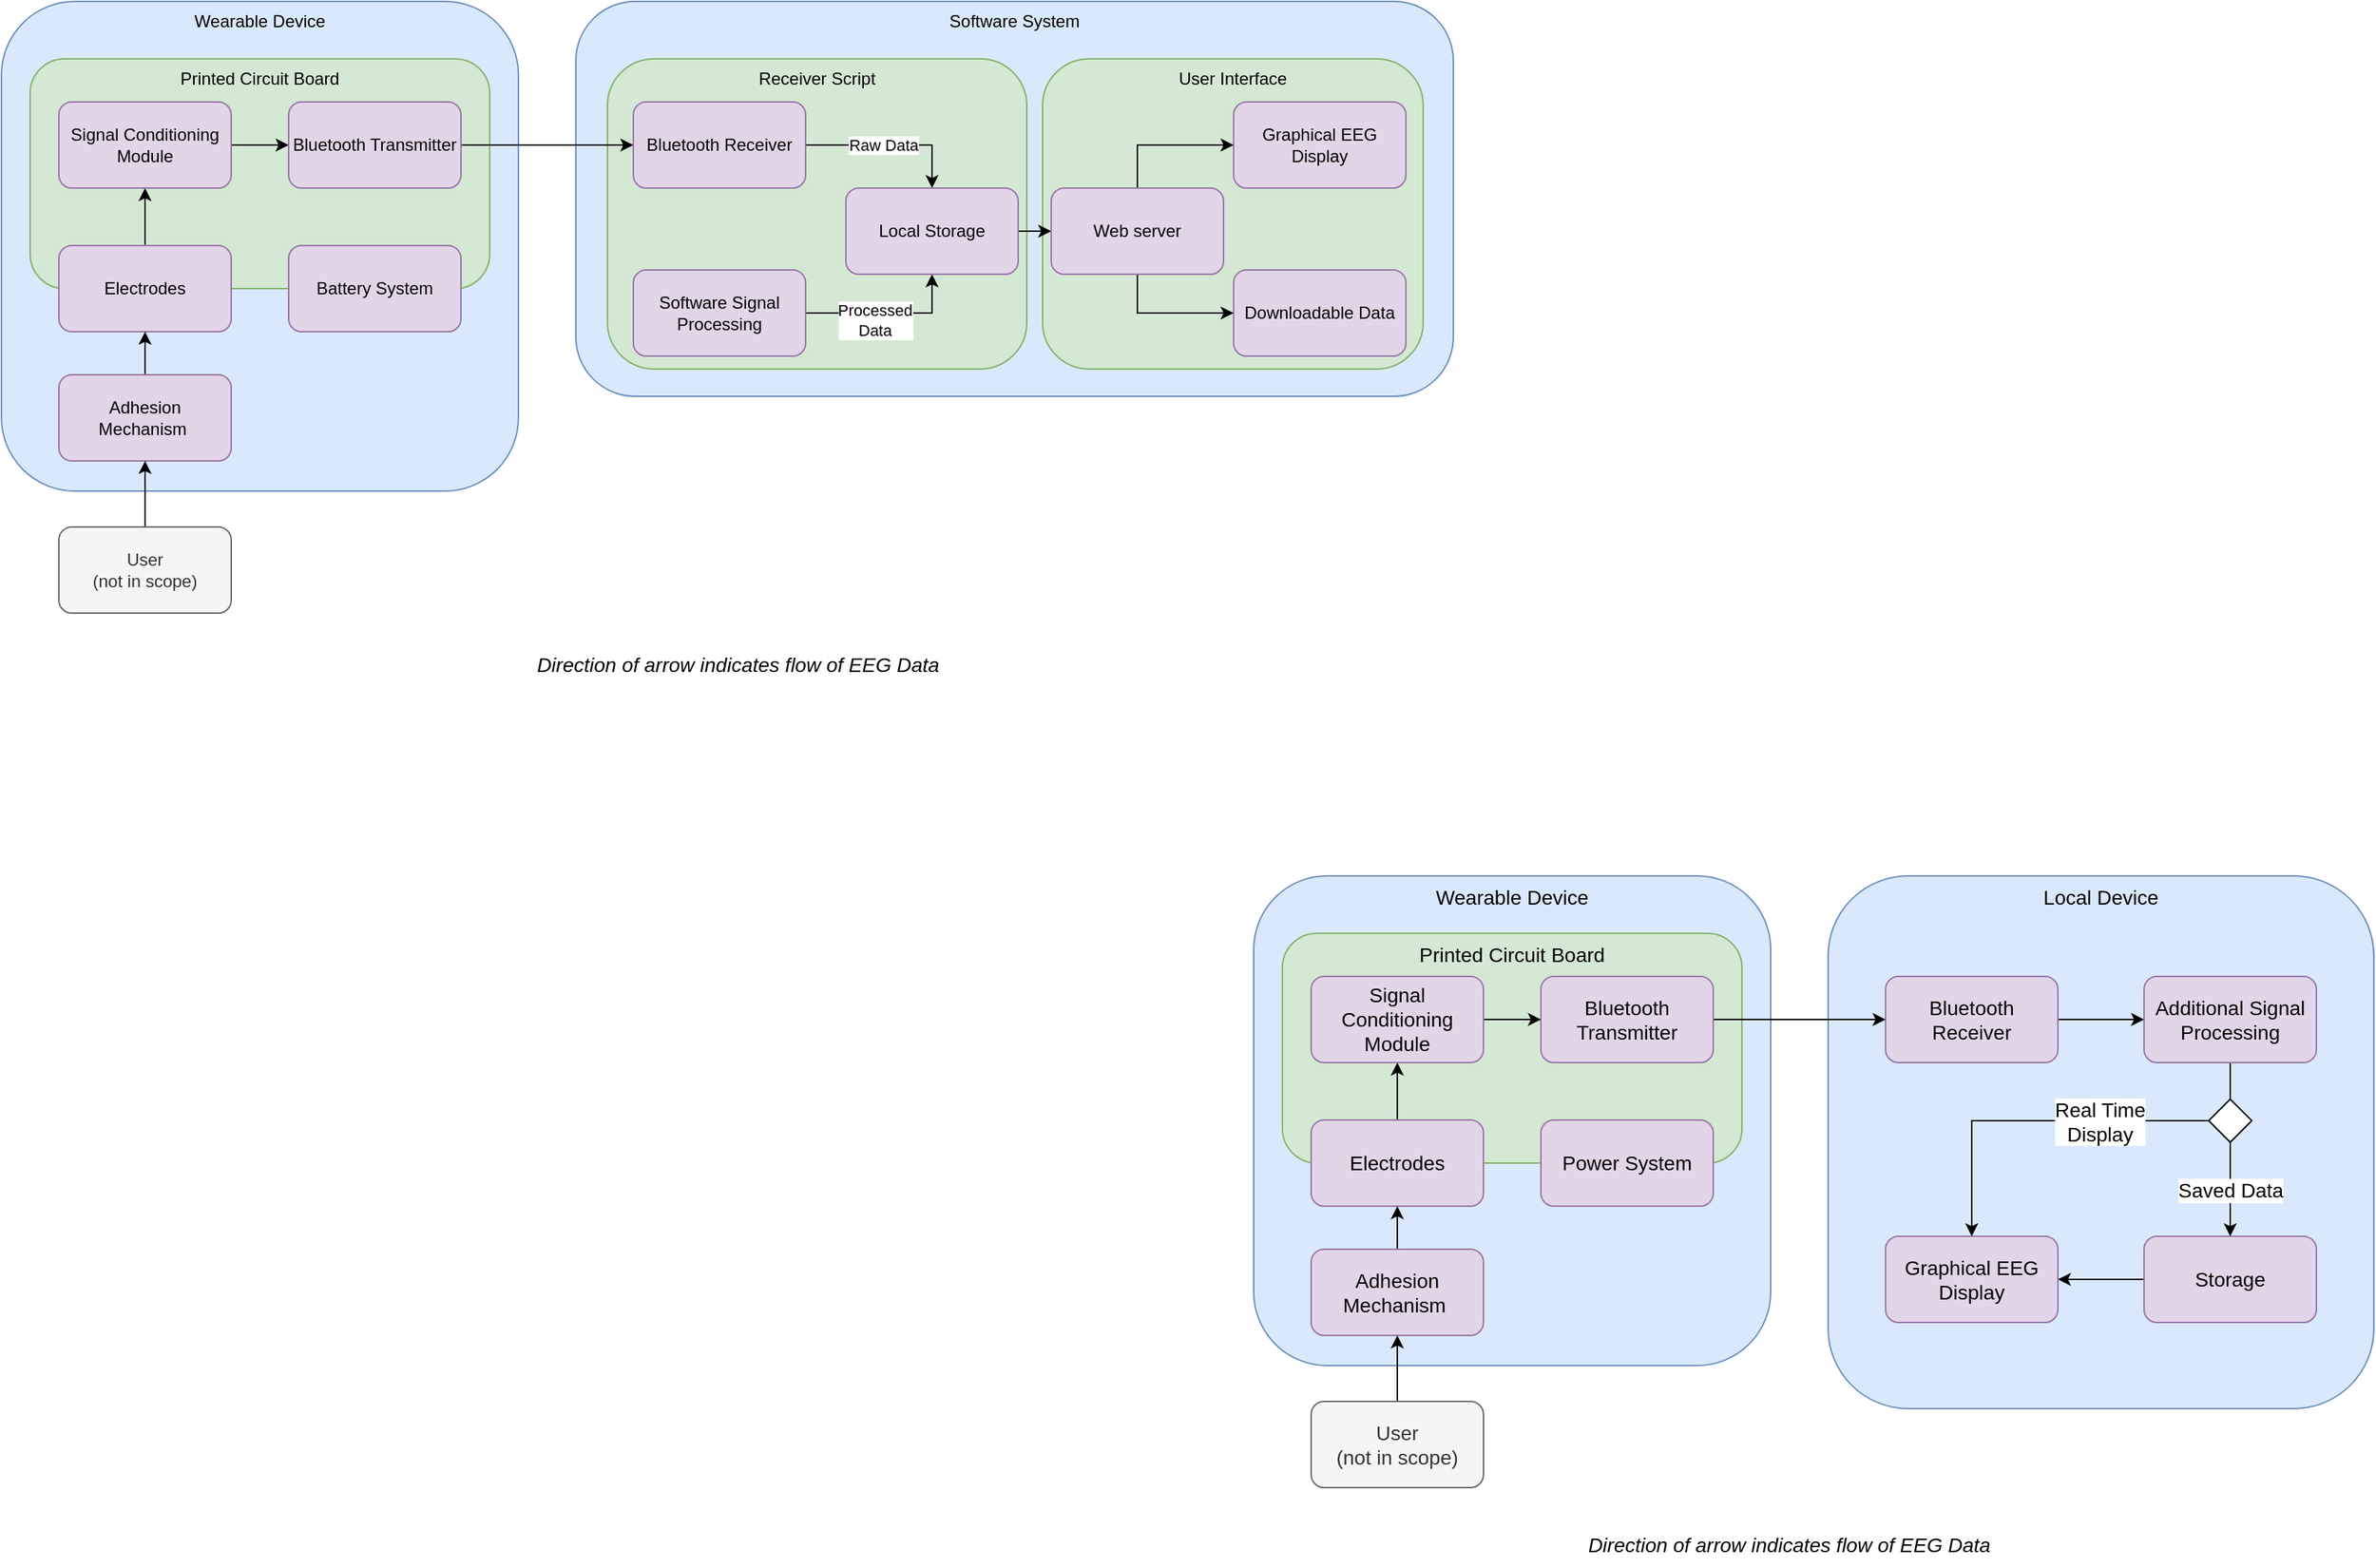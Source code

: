 <mxfile version="24.0.7" type="github">
  <diagram name="Page-1" id="90a13364-a465-7bf4-72fc-28e22215d7a0">
    <mxGraphModel dx="1235" dy="666" grid="0" gridSize="10" guides="1" tooltips="1" connect="1" arrows="1" fold="1" page="1" pageScale="1.5" pageWidth="1169" pageHeight="826" background="none" math="0" shadow="0">
      <root>
        <mxCell id="0" style=";html=1;" />
        <mxCell id="1" style=";html=1;" parent="0" />
        <mxCell id="5r-JWKK5CV_Yb31bxAMr-4" value="Software System" style="rounded=1;whiteSpace=wrap;html=1;verticalAlign=top;fillColor=#dae8fc;strokeColor=#6c8ebf;" parent="1" vertex="1">
          <mxGeometry x="413" y="10" width="611" height="275" as="geometry" />
        </mxCell>
        <mxCell id="kTSGMVmQ_PneHRCzRS7Z-22" value="User Interface" style="rounded=1;whiteSpace=wrap;html=1;verticalAlign=top;fillColor=#d5e8d4;strokeColor=#82b366;" vertex="1" parent="1">
          <mxGeometry x="738" y="50" width="265" height="216" as="geometry" />
        </mxCell>
        <mxCell id="s0mcBkMtOpM20F1sE7we-36" value="Receiver Script" style="rounded=1;whiteSpace=wrap;html=1;verticalAlign=top;fillColor=#d5e8d4;strokeColor=#82b366;" parent="1" vertex="1">
          <mxGeometry x="435" y="50" width="292" height="216" as="geometry" />
        </mxCell>
        <mxCell id="5r-JWKK5CV_Yb31bxAMr-5" value="Wearable Device" style="rounded=1;whiteSpace=wrap;html=1;verticalAlign=top;fillColor=#dae8fc;strokeColor=#6c8ebf;" parent="1" vertex="1">
          <mxGeometry x="13" y="10" width="360" height="341" as="geometry" />
        </mxCell>
        <mxCell id="kTSGMVmQ_PneHRCzRS7Z-14" style="edgeStyle=orthogonalEdgeStyle;rounded=0;orthogonalLoop=1;jettySize=auto;html=1;exitX=1;exitY=0.5;exitDx=0;exitDy=0;entryX=0.5;entryY=0;entryDx=0;entryDy=0;" edge="1" parent="1" source="5r-JWKK5CV_Yb31bxAMr-7" target="kTSGMVmQ_PneHRCzRS7Z-1">
          <mxGeometry relative="1" as="geometry" />
        </mxCell>
        <mxCell id="kTSGMVmQ_PneHRCzRS7Z-15" value="Raw Data" style="edgeLabel;html=1;align=center;verticalAlign=middle;resizable=0;points=[];" vertex="1" connectable="0" parent="kTSGMVmQ_PneHRCzRS7Z-14">
          <mxGeometry x="0.142" y="-2" relative="1" as="geometry">
            <mxPoint x="-14" y="-2" as="offset" />
          </mxGeometry>
        </mxCell>
        <mxCell id="5r-JWKK5CV_Yb31bxAMr-7" value="Bluetooth Receiver" style="rounded=1;whiteSpace=wrap;html=1;fillColor=#e1d5e7;strokeColor=#9673a6;" parent="1" vertex="1">
          <mxGeometry x="453" y="80" width="120" height="60" as="geometry" />
        </mxCell>
        <mxCell id="5r-JWKK5CV_Yb31bxAMr-10" value="Printed Circuit Board" style="rounded=1;whiteSpace=wrap;html=1;verticalAlign=top;fillColor=#d5e8d4;strokeColor=#82b366;" parent="1" vertex="1">
          <mxGeometry x="33" y="50" width="320" height="160" as="geometry" />
        </mxCell>
        <mxCell id="1qzy-Yd8pGGh6T-r17fT-1" style="edgeStyle=orthogonalEdgeStyle;rounded=0;orthogonalLoop=1;jettySize=auto;html=1;exitX=1;exitY=0.5;exitDx=0;exitDy=0;entryX=0;entryY=0.5;entryDx=0;entryDy=0;" parent="1" source="5r-JWKK5CV_Yb31bxAMr-12" target="5r-JWKK5CV_Yb31bxAMr-7" edge="1">
          <mxGeometry relative="1" as="geometry" />
        </mxCell>
        <mxCell id="5r-JWKK5CV_Yb31bxAMr-12" value="Bluetooth Transmitter" style="rounded=1;whiteSpace=wrap;html=1;fillColor=#e1d5e7;strokeColor=#9673a6;" parent="1" vertex="1">
          <mxGeometry x="213" y="80" width="120" height="60" as="geometry" />
        </mxCell>
        <mxCell id="5r-JWKK5CV_Yb31bxAMr-14" style="edgeStyle=orthogonalEdgeStyle;rounded=0;orthogonalLoop=1;jettySize=auto;html=1;exitX=0.5;exitY=1;exitDx=0;exitDy=0;" parent="1" source="5r-JWKK5CV_Yb31bxAMr-4" target="5r-JWKK5CV_Yb31bxAMr-4" edge="1">
          <mxGeometry relative="1" as="geometry" />
        </mxCell>
        <mxCell id="5r-JWKK5CV_Yb31bxAMr-27" style="edgeStyle=orthogonalEdgeStyle;rounded=0;orthogonalLoop=1;jettySize=auto;html=1;exitX=0.5;exitY=0;exitDx=0;exitDy=0;entryX=0.5;entryY=1;entryDx=0;entryDy=0;" parent="1" source="5r-JWKK5CV_Yb31bxAMr-16" target="5r-JWKK5CV_Yb31bxAMr-21" edge="1">
          <mxGeometry relative="1" as="geometry" />
        </mxCell>
        <mxCell id="5r-JWKK5CV_Yb31bxAMr-16" value="Electrodes" style="rounded=1;whiteSpace=wrap;html=1;fillColor=#e1d5e7;strokeColor=#9673a6;" parent="1" vertex="1">
          <mxGeometry x="53" y="180" width="120" height="60" as="geometry" />
        </mxCell>
        <mxCell id="5r-JWKK5CV_Yb31bxAMr-26" style="edgeStyle=orthogonalEdgeStyle;rounded=0;orthogonalLoop=1;jettySize=auto;html=1;exitX=0.5;exitY=0;exitDx=0;exitDy=0;" parent="1" source="5r-JWKK5CV_Yb31bxAMr-19" target="5r-JWKK5CV_Yb31bxAMr-16" edge="1">
          <mxGeometry relative="1" as="geometry" />
        </mxCell>
        <mxCell id="5r-JWKK5CV_Yb31bxAMr-19" value="Adhesion Mechanism&amp;nbsp;" style="rounded=1;whiteSpace=wrap;html=1;fillColor=#e1d5e7;strokeColor=#9673a6;" parent="1" vertex="1">
          <mxGeometry x="53" y="270" width="120" height="60" as="geometry" />
        </mxCell>
        <mxCell id="5r-JWKK5CV_Yb31bxAMr-20" value="Battery System" style="rounded=1;whiteSpace=wrap;html=1;fillColor=#e1d5e7;strokeColor=#9673a6;" parent="1" vertex="1">
          <mxGeometry x="213" y="180" width="120" height="60" as="geometry" />
        </mxCell>
        <mxCell id="s0mcBkMtOpM20F1sE7we-5" style="edgeStyle=orthogonalEdgeStyle;rounded=0;orthogonalLoop=1;jettySize=auto;html=1;exitX=1;exitY=0.5;exitDx=0;exitDy=0;entryX=0;entryY=0.5;entryDx=0;entryDy=0;" parent="1" source="5r-JWKK5CV_Yb31bxAMr-21" target="5r-JWKK5CV_Yb31bxAMr-12" edge="1">
          <mxGeometry relative="1" as="geometry" />
        </mxCell>
        <mxCell id="5r-JWKK5CV_Yb31bxAMr-21" value="Signal Conditioning Module" style="rounded=1;whiteSpace=wrap;html=1;fillColor=#e1d5e7;strokeColor=#9673a6;" parent="1" vertex="1">
          <mxGeometry x="53" y="80" width="120" height="60" as="geometry" />
        </mxCell>
        <mxCell id="5r-JWKK5CV_Yb31bxAMr-22" value="&lt;i&gt;&lt;font style=&quot;font-size: 14px;&quot;&gt;Direction of arrow indicates flow of EEG Data&lt;/font&gt;&lt;/i&gt;" style="text;html=1;strokeColor=none;fillColor=none;align=center;verticalAlign=middle;whiteSpace=wrap;rounded=0;" parent="1" vertex="1">
          <mxGeometry x="373" y="457" width="306" height="30" as="geometry" />
        </mxCell>
        <mxCell id="kTSGMVmQ_PneHRCzRS7Z-16" style="edgeStyle=orthogonalEdgeStyle;rounded=0;orthogonalLoop=1;jettySize=auto;html=1;exitX=1;exitY=0.5;exitDx=0;exitDy=0;entryX=0.5;entryY=1;entryDx=0;entryDy=0;" edge="1" parent="1" source="s0mcBkMtOpM20F1sE7we-7" target="kTSGMVmQ_PneHRCzRS7Z-1">
          <mxGeometry relative="1" as="geometry" />
        </mxCell>
        <mxCell id="kTSGMVmQ_PneHRCzRS7Z-17" value="Text" style="edgeLabel;html=1;align=center;verticalAlign=middle;resizable=0;points=[];" vertex="1" connectable="0" parent="kTSGMVmQ_PneHRCzRS7Z-16">
          <mxGeometry x="-0.05" y="-1" relative="1" as="geometry">
            <mxPoint as="offset" />
          </mxGeometry>
        </mxCell>
        <mxCell id="kTSGMVmQ_PneHRCzRS7Z-18" value="Processed&lt;br&gt;Data" style="edgeLabel;html=1;align=center;verticalAlign=middle;resizable=0;points=[];" vertex="1" connectable="0" parent="kTSGMVmQ_PneHRCzRS7Z-16">
          <mxGeometry x="-0.033" y="-5" relative="1" as="geometry">
            <mxPoint x="-8" as="offset" />
          </mxGeometry>
        </mxCell>
        <mxCell id="s0mcBkMtOpM20F1sE7we-7" value="Software Signal Processing" style="rounded=1;whiteSpace=wrap;html=1;fillColor=#e1d5e7;strokeColor=#9673a6;" parent="1" vertex="1">
          <mxGeometry x="453" y="197" width="120" height="60" as="geometry" />
        </mxCell>
        <mxCell id="s0mcBkMtOpM20F1sE7we-35" style="edgeStyle=orthogonalEdgeStyle;rounded=0;orthogonalLoop=1;jettySize=auto;html=1;exitX=0.5;exitY=0;exitDx=0;exitDy=0;entryX=0.5;entryY=1;entryDx=0;entryDy=0;" parent="1" source="s0mcBkMtOpM20F1sE7we-11" target="5r-JWKK5CV_Yb31bxAMr-19" edge="1">
          <mxGeometry relative="1" as="geometry" />
        </mxCell>
        <mxCell id="s0mcBkMtOpM20F1sE7we-11" value="User &lt;br&gt;(not in scope)" style="rounded=1;whiteSpace=wrap;html=1;fillColor=#f5f5f5;fontColor=#333333;strokeColor=#666666;" parent="1" vertex="1">
          <mxGeometry x="53" y="376" width="120" height="60" as="geometry" />
        </mxCell>
        <mxCell id="bNOHV5SXWGn2sbGQjqZK-1" value="&lt;font style=&quot;font-size: 14px;&quot;&gt;Local Device&lt;/font&gt;" style="rounded=1;whiteSpace=wrap;html=1;verticalAlign=top;fillColor=#dae8fc;strokeColor=#6c8ebf;" parent="1" vertex="1">
          <mxGeometry x="1285" y="619" width="380" height="371" as="geometry" />
        </mxCell>
        <mxCell id="bNOHV5SXWGn2sbGQjqZK-4" value="&lt;font style=&quot;font-size: 14px;&quot;&gt;Wearable Device&lt;/font&gt;" style="rounded=1;whiteSpace=wrap;html=1;verticalAlign=top;fillColor=#dae8fc;strokeColor=#6c8ebf;" parent="1" vertex="1">
          <mxGeometry x="885" y="619" width="360" height="341" as="geometry" />
        </mxCell>
        <mxCell id="bNOHV5SXWGn2sbGQjqZK-5" style="edgeStyle=orthogonalEdgeStyle;rounded=0;orthogonalLoop=1;jettySize=auto;html=1;exitX=1;exitY=0.5;exitDx=0;exitDy=0;" parent="1" source="bNOHV5SXWGn2sbGQjqZK-6" target="bNOHV5SXWGn2sbGQjqZK-20" edge="1">
          <mxGeometry relative="1" as="geometry" />
        </mxCell>
        <mxCell id="bNOHV5SXWGn2sbGQjqZK-6" value="&lt;font style=&quot;font-size: 14px;&quot;&gt;Bluetooth Receiver&lt;/font&gt;" style="rounded=1;whiteSpace=wrap;html=1;fillColor=#e1d5e7;strokeColor=#9673a6;" parent="1" vertex="1">
          <mxGeometry x="1325" y="689" width="120" height="60" as="geometry" />
        </mxCell>
        <mxCell id="bNOHV5SXWGn2sbGQjqZK-7" value="&lt;font style=&quot;font-size: 14px;&quot;&gt;Printed Circuit Board&lt;/font&gt;" style="rounded=1;whiteSpace=wrap;html=1;verticalAlign=top;fillColor=#d5e8d4;strokeColor=#82b366;" parent="1" vertex="1">
          <mxGeometry x="905" y="659" width="320" height="160" as="geometry" />
        </mxCell>
        <mxCell id="bNOHV5SXWGn2sbGQjqZK-8" style="edgeStyle=orthogonalEdgeStyle;rounded=0;orthogonalLoop=1;jettySize=auto;html=1;exitX=1;exitY=0.5;exitDx=0;exitDy=0;entryX=0;entryY=0.5;entryDx=0;entryDy=0;" parent="1" source="bNOHV5SXWGn2sbGQjqZK-9" target="bNOHV5SXWGn2sbGQjqZK-6" edge="1">
          <mxGeometry relative="1" as="geometry" />
        </mxCell>
        <mxCell id="bNOHV5SXWGn2sbGQjqZK-9" value="&lt;font style=&quot;font-size: 14px;&quot;&gt;Bluetooth Transmitter&lt;/font&gt;" style="rounded=1;whiteSpace=wrap;html=1;fillColor=#e1d5e7;strokeColor=#9673a6;" parent="1" vertex="1">
          <mxGeometry x="1085" y="689" width="120" height="60" as="geometry" />
        </mxCell>
        <mxCell id="bNOHV5SXWGn2sbGQjqZK-10" style="edgeStyle=orthogonalEdgeStyle;rounded=0;orthogonalLoop=1;jettySize=auto;html=1;exitX=0.5;exitY=1;exitDx=0;exitDy=0;" parent="1" source="bNOHV5SXWGn2sbGQjqZK-1" target="bNOHV5SXWGn2sbGQjqZK-1" edge="1">
          <mxGeometry relative="1" as="geometry" />
        </mxCell>
        <mxCell id="bNOHV5SXWGn2sbGQjqZK-11" style="edgeStyle=orthogonalEdgeStyle;rounded=0;orthogonalLoop=1;jettySize=auto;html=1;exitX=0.5;exitY=0;exitDx=0;exitDy=0;entryX=0.5;entryY=1;entryDx=0;entryDy=0;" parent="1" source="bNOHV5SXWGn2sbGQjqZK-12" target="bNOHV5SXWGn2sbGQjqZK-17" edge="1">
          <mxGeometry relative="1" as="geometry" />
        </mxCell>
        <mxCell id="bNOHV5SXWGn2sbGQjqZK-12" value="&lt;font style=&quot;font-size: 14px;&quot;&gt;Electrodes&lt;/font&gt;" style="rounded=1;whiteSpace=wrap;html=1;fillColor=#e1d5e7;strokeColor=#9673a6;" parent="1" vertex="1">
          <mxGeometry x="925" y="789" width="120" height="60" as="geometry" />
        </mxCell>
        <mxCell id="bNOHV5SXWGn2sbGQjqZK-13" style="edgeStyle=orthogonalEdgeStyle;rounded=0;orthogonalLoop=1;jettySize=auto;html=1;exitX=0.5;exitY=0;exitDx=0;exitDy=0;" parent="1" source="bNOHV5SXWGn2sbGQjqZK-14" target="bNOHV5SXWGn2sbGQjqZK-12" edge="1">
          <mxGeometry relative="1" as="geometry" />
        </mxCell>
        <mxCell id="bNOHV5SXWGn2sbGQjqZK-14" value="&lt;font style=&quot;font-size: 14px;&quot;&gt;Adhesion Mechanism&amp;nbsp;&lt;/font&gt;" style="rounded=1;whiteSpace=wrap;html=1;fillColor=#e1d5e7;strokeColor=#9673a6;" parent="1" vertex="1">
          <mxGeometry x="925" y="879" width="120" height="60" as="geometry" />
        </mxCell>
        <mxCell id="bNOHV5SXWGn2sbGQjqZK-15" value="&lt;font style=&quot;font-size: 14px;&quot;&gt;Power System&lt;br&gt;&lt;/font&gt;" style="rounded=1;whiteSpace=wrap;html=1;fillColor=#e1d5e7;strokeColor=#9673a6;" parent="1" vertex="1">
          <mxGeometry x="1085" y="789" width="120" height="60" as="geometry" />
        </mxCell>
        <mxCell id="bNOHV5SXWGn2sbGQjqZK-16" style="edgeStyle=orthogonalEdgeStyle;rounded=0;orthogonalLoop=1;jettySize=auto;html=1;exitX=1;exitY=0.5;exitDx=0;exitDy=0;entryX=0;entryY=0.5;entryDx=0;entryDy=0;" parent="1" source="bNOHV5SXWGn2sbGQjqZK-17" target="bNOHV5SXWGn2sbGQjqZK-9" edge="1">
          <mxGeometry relative="1" as="geometry" />
        </mxCell>
        <mxCell id="bNOHV5SXWGn2sbGQjqZK-17" value="&lt;font style=&quot;font-size: 14px;&quot;&gt;Signal Conditioning Module&lt;/font&gt;" style="rounded=1;whiteSpace=wrap;html=1;fillColor=#e1d5e7;strokeColor=#9673a6;" parent="1" vertex="1">
          <mxGeometry x="925" y="689" width="120" height="60" as="geometry" />
        </mxCell>
        <mxCell id="bNOHV5SXWGn2sbGQjqZK-18" value="&lt;i&gt;&lt;font style=&quot;font-size: 14px;&quot;&gt;Direction of arrow indicates flow of EEG Data&lt;/font&gt;&lt;/i&gt;" style="text;html=1;strokeColor=none;fillColor=none;align=center;verticalAlign=middle;whiteSpace=wrap;rounded=0;" parent="1" vertex="1">
          <mxGeometry x="1105" y="1070" width="306" height="30" as="geometry" />
        </mxCell>
        <mxCell id="bNOHV5SXWGn2sbGQjqZK-19" style="edgeStyle=orthogonalEdgeStyle;rounded=0;orthogonalLoop=1;jettySize=auto;html=1;exitX=0.5;exitY=1;exitDx=0;exitDy=0;entryX=0.5;entryY=0;entryDx=0;entryDy=0;endArrow=none;endFill=0;" parent="1" source="bNOHV5SXWGn2sbGQjqZK-20" target="bNOHV5SXWGn2sbGQjqZK-28" edge="1">
          <mxGeometry relative="1" as="geometry" />
        </mxCell>
        <mxCell id="bNOHV5SXWGn2sbGQjqZK-20" value="&lt;font style=&quot;font-size: 14px;&quot;&gt;Additional Signal Processing&lt;/font&gt;" style="rounded=1;whiteSpace=wrap;html=1;fillColor=#e1d5e7;strokeColor=#9673a6;" parent="1" vertex="1">
          <mxGeometry x="1505" y="689" width="120" height="60" as="geometry" />
        </mxCell>
        <mxCell id="bNOHV5SXWGn2sbGQjqZK-21" style="edgeStyle=orthogonalEdgeStyle;rounded=0;orthogonalLoop=1;jettySize=auto;html=1;exitX=0.5;exitY=0;exitDx=0;exitDy=0;entryX=0.5;entryY=1;entryDx=0;entryDy=0;" parent="1" source="bNOHV5SXWGn2sbGQjqZK-22" target="bNOHV5SXWGn2sbGQjqZK-14" edge="1">
          <mxGeometry relative="1" as="geometry" />
        </mxCell>
        <mxCell id="bNOHV5SXWGn2sbGQjqZK-22" value="&lt;font style=&quot;font-size: 14px;&quot;&gt;User &lt;br&gt;(not in scope)&lt;/font&gt;" style="rounded=1;whiteSpace=wrap;html=1;fillColor=#f5f5f5;fontColor=#333333;strokeColor=#666666;" parent="1" vertex="1">
          <mxGeometry x="925" y="985" width="120" height="60" as="geometry" />
        </mxCell>
        <mxCell id="bNOHV5SXWGn2sbGQjqZK-23" style="edgeStyle=orthogonalEdgeStyle;rounded=0;orthogonalLoop=1;jettySize=auto;html=1;exitX=0;exitY=0.5;exitDx=0;exitDy=0;entryX=1;entryY=0.5;entryDx=0;entryDy=0;" parent="1" source="bNOHV5SXWGn2sbGQjqZK-24" target="bNOHV5SXWGn2sbGQjqZK-25" edge="1">
          <mxGeometry relative="1" as="geometry" />
        </mxCell>
        <mxCell id="bNOHV5SXWGn2sbGQjqZK-24" value="&lt;font style=&quot;font-size: 14px;&quot;&gt;Storage&lt;/font&gt;" style="rounded=1;whiteSpace=wrap;html=1;fillColor=#e1d5e7;strokeColor=#9673a6;" parent="1" vertex="1">
          <mxGeometry x="1505" y="870" width="120" height="60" as="geometry" />
        </mxCell>
        <mxCell id="bNOHV5SXWGn2sbGQjqZK-25" value="&lt;font style=&quot;font-size: 14px;&quot;&gt;Graphical EEG Display&lt;/font&gt;" style="rounded=1;whiteSpace=wrap;html=1;fillColor=#e1d5e7;strokeColor=#9673a6;" parent="1" vertex="1">
          <mxGeometry x="1325" y="870" width="120" height="60" as="geometry" />
        </mxCell>
        <mxCell id="bNOHV5SXWGn2sbGQjqZK-26" value="&lt;font style=&quot;font-size: 14px;&quot;&gt;Saved Data&lt;/font&gt;" style="edgeStyle=orthogonalEdgeStyle;rounded=0;orthogonalLoop=1;jettySize=auto;html=1;exitX=0.5;exitY=1;exitDx=0;exitDy=0;entryX=0.5;entryY=0;entryDx=0;entryDy=0;" parent="1" source="bNOHV5SXWGn2sbGQjqZK-28" target="bNOHV5SXWGn2sbGQjqZK-24" edge="1">
          <mxGeometry relative="1" as="geometry" />
        </mxCell>
        <mxCell id="bNOHV5SXWGn2sbGQjqZK-27" value="&lt;font style=&quot;font-size: 14px;&quot;&gt;Real Time &lt;br&gt;Display&lt;/font&gt;" style="edgeStyle=orthogonalEdgeStyle;rounded=0;orthogonalLoop=1;jettySize=auto;html=1;exitX=0;exitY=0.5;exitDx=0;exitDy=0;entryX=0.5;entryY=0;entryDx=0;entryDy=0;" parent="1" source="bNOHV5SXWGn2sbGQjqZK-28" target="bNOHV5SXWGn2sbGQjqZK-25" edge="1">
          <mxGeometry x="-0.381" relative="1" as="geometry">
            <mxPoint as="offset" />
          </mxGeometry>
        </mxCell>
        <mxCell id="bNOHV5SXWGn2sbGQjqZK-28" value="" style="rhombus;whiteSpace=wrap;html=1;" parent="1" vertex="1">
          <mxGeometry x="1550" y="774.5" width="30" height="30" as="geometry" />
        </mxCell>
        <mxCell id="kTSGMVmQ_PneHRCzRS7Z-19" style="edgeStyle=orthogonalEdgeStyle;rounded=0;orthogonalLoop=1;jettySize=auto;html=1;exitX=1;exitY=0.5;exitDx=0;exitDy=0;" edge="1" parent="1" source="kTSGMVmQ_PneHRCzRS7Z-1" target="kTSGMVmQ_PneHRCzRS7Z-5">
          <mxGeometry relative="1" as="geometry" />
        </mxCell>
        <mxCell id="kTSGMVmQ_PneHRCzRS7Z-1" value="Local Storage" style="rounded=1;whiteSpace=wrap;html=1;fillColor=#e1d5e7;strokeColor=#9673a6;" vertex="1" parent="1">
          <mxGeometry x="601" y="140" width="120" height="60" as="geometry" />
        </mxCell>
        <mxCell id="kTSGMVmQ_PneHRCzRS7Z-3" value="Downloadable Data" style="rounded=1;whiteSpace=wrap;html=1;fillColor=#e1d5e7;strokeColor=#9673a6;" vertex="1" parent="1">
          <mxGeometry x="871" y="197" width="120" height="60" as="geometry" />
        </mxCell>
        <mxCell id="kTSGMVmQ_PneHRCzRS7Z-4" value="Graphical EEG Display" style="rounded=1;whiteSpace=wrap;html=1;fillColor=#e1d5e7;strokeColor=#9673a6;" vertex="1" parent="1">
          <mxGeometry x="871" y="80" width="120" height="60" as="geometry" />
        </mxCell>
        <mxCell id="kTSGMVmQ_PneHRCzRS7Z-20" style="edgeStyle=orthogonalEdgeStyle;rounded=0;orthogonalLoop=1;jettySize=auto;html=1;exitX=0.5;exitY=0;exitDx=0;exitDy=0;entryX=0;entryY=0.5;entryDx=0;entryDy=0;" edge="1" parent="1" source="kTSGMVmQ_PneHRCzRS7Z-5" target="kTSGMVmQ_PneHRCzRS7Z-4">
          <mxGeometry relative="1" as="geometry" />
        </mxCell>
        <mxCell id="kTSGMVmQ_PneHRCzRS7Z-21" style="edgeStyle=orthogonalEdgeStyle;rounded=0;orthogonalLoop=1;jettySize=auto;html=1;exitX=0.5;exitY=1;exitDx=0;exitDy=0;entryX=0;entryY=0.5;entryDx=0;entryDy=0;" edge="1" parent="1" source="kTSGMVmQ_PneHRCzRS7Z-5" target="kTSGMVmQ_PneHRCzRS7Z-3">
          <mxGeometry relative="1" as="geometry" />
        </mxCell>
        <mxCell id="kTSGMVmQ_PneHRCzRS7Z-5" value="Web server" style="rounded=1;whiteSpace=wrap;html=1;fillColor=#e1d5e7;strokeColor=#9673a6;" vertex="1" parent="1">
          <mxGeometry x="744" y="140" width="120" height="60" as="geometry" />
        </mxCell>
      </root>
    </mxGraphModel>
  </diagram>
</mxfile>
